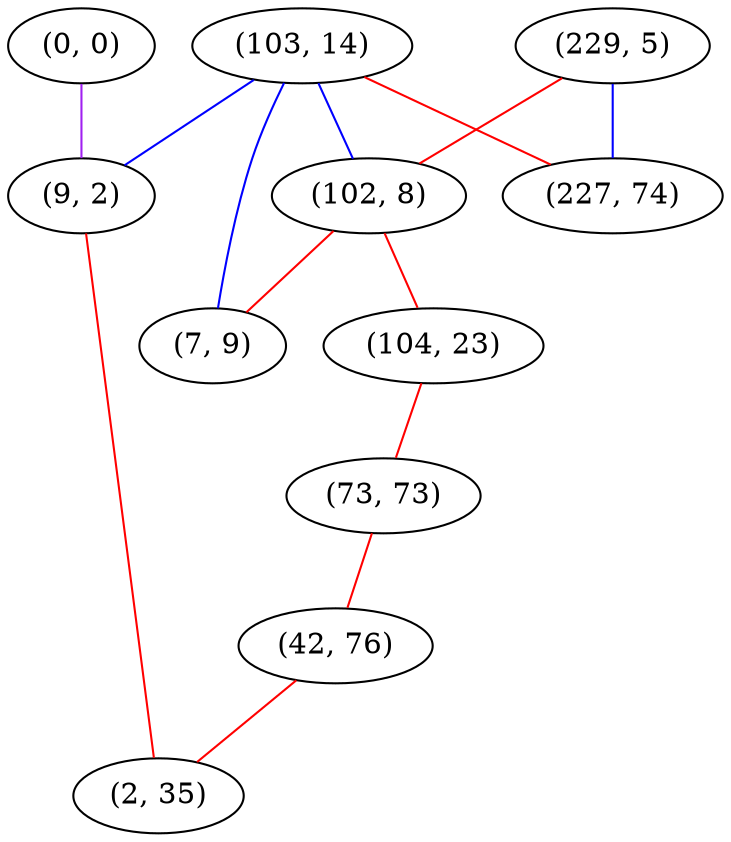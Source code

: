 graph "" {
"(103, 14)";
"(0, 0)";
"(229, 5)";
"(102, 8)";
"(104, 23)";
"(9, 2)";
"(227, 74)";
"(73, 73)";
"(42, 76)";
"(2, 35)";
"(7, 9)";
"(103, 14)" -- "(9, 2)"  [color=blue, key=0, weight=3];
"(103, 14)" -- "(227, 74)"  [color=red, key=0, weight=1];
"(103, 14)" -- "(102, 8)"  [color=blue, key=0, weight=3];
"(103, 14)" -- "(7, 9)"  [color=blue, key=0, weight=3];
"(0, 0)" -- "(9, 2)"  [color=purple, key=0, weight=4];
"(229, 5)" -- "(227, 74)"  [color=blue, key=0, weight=3];
"(229, 5)" -- "(102, 8)"  [color=red, key=0, weight=1];
"(102, 8)" -- "(104, 23)"  [color=red, key=0, weight=1];
"(102, 8)" -- "(7, 9)"  [color=red, key=0, weight=1];
"(104, 23)" -- "(73, 73)"  [color=red, key=0, weight=1];
"(9, 2)" -- "(2, 35)"  [color=red, key=0, weight=1];
"(73, 73)" -- "(42, 76)"  [color=red, key=0, weight=1];
"(42, 76)" -- "(2, 35)"  [color=red, key=0, weight=1];
}
